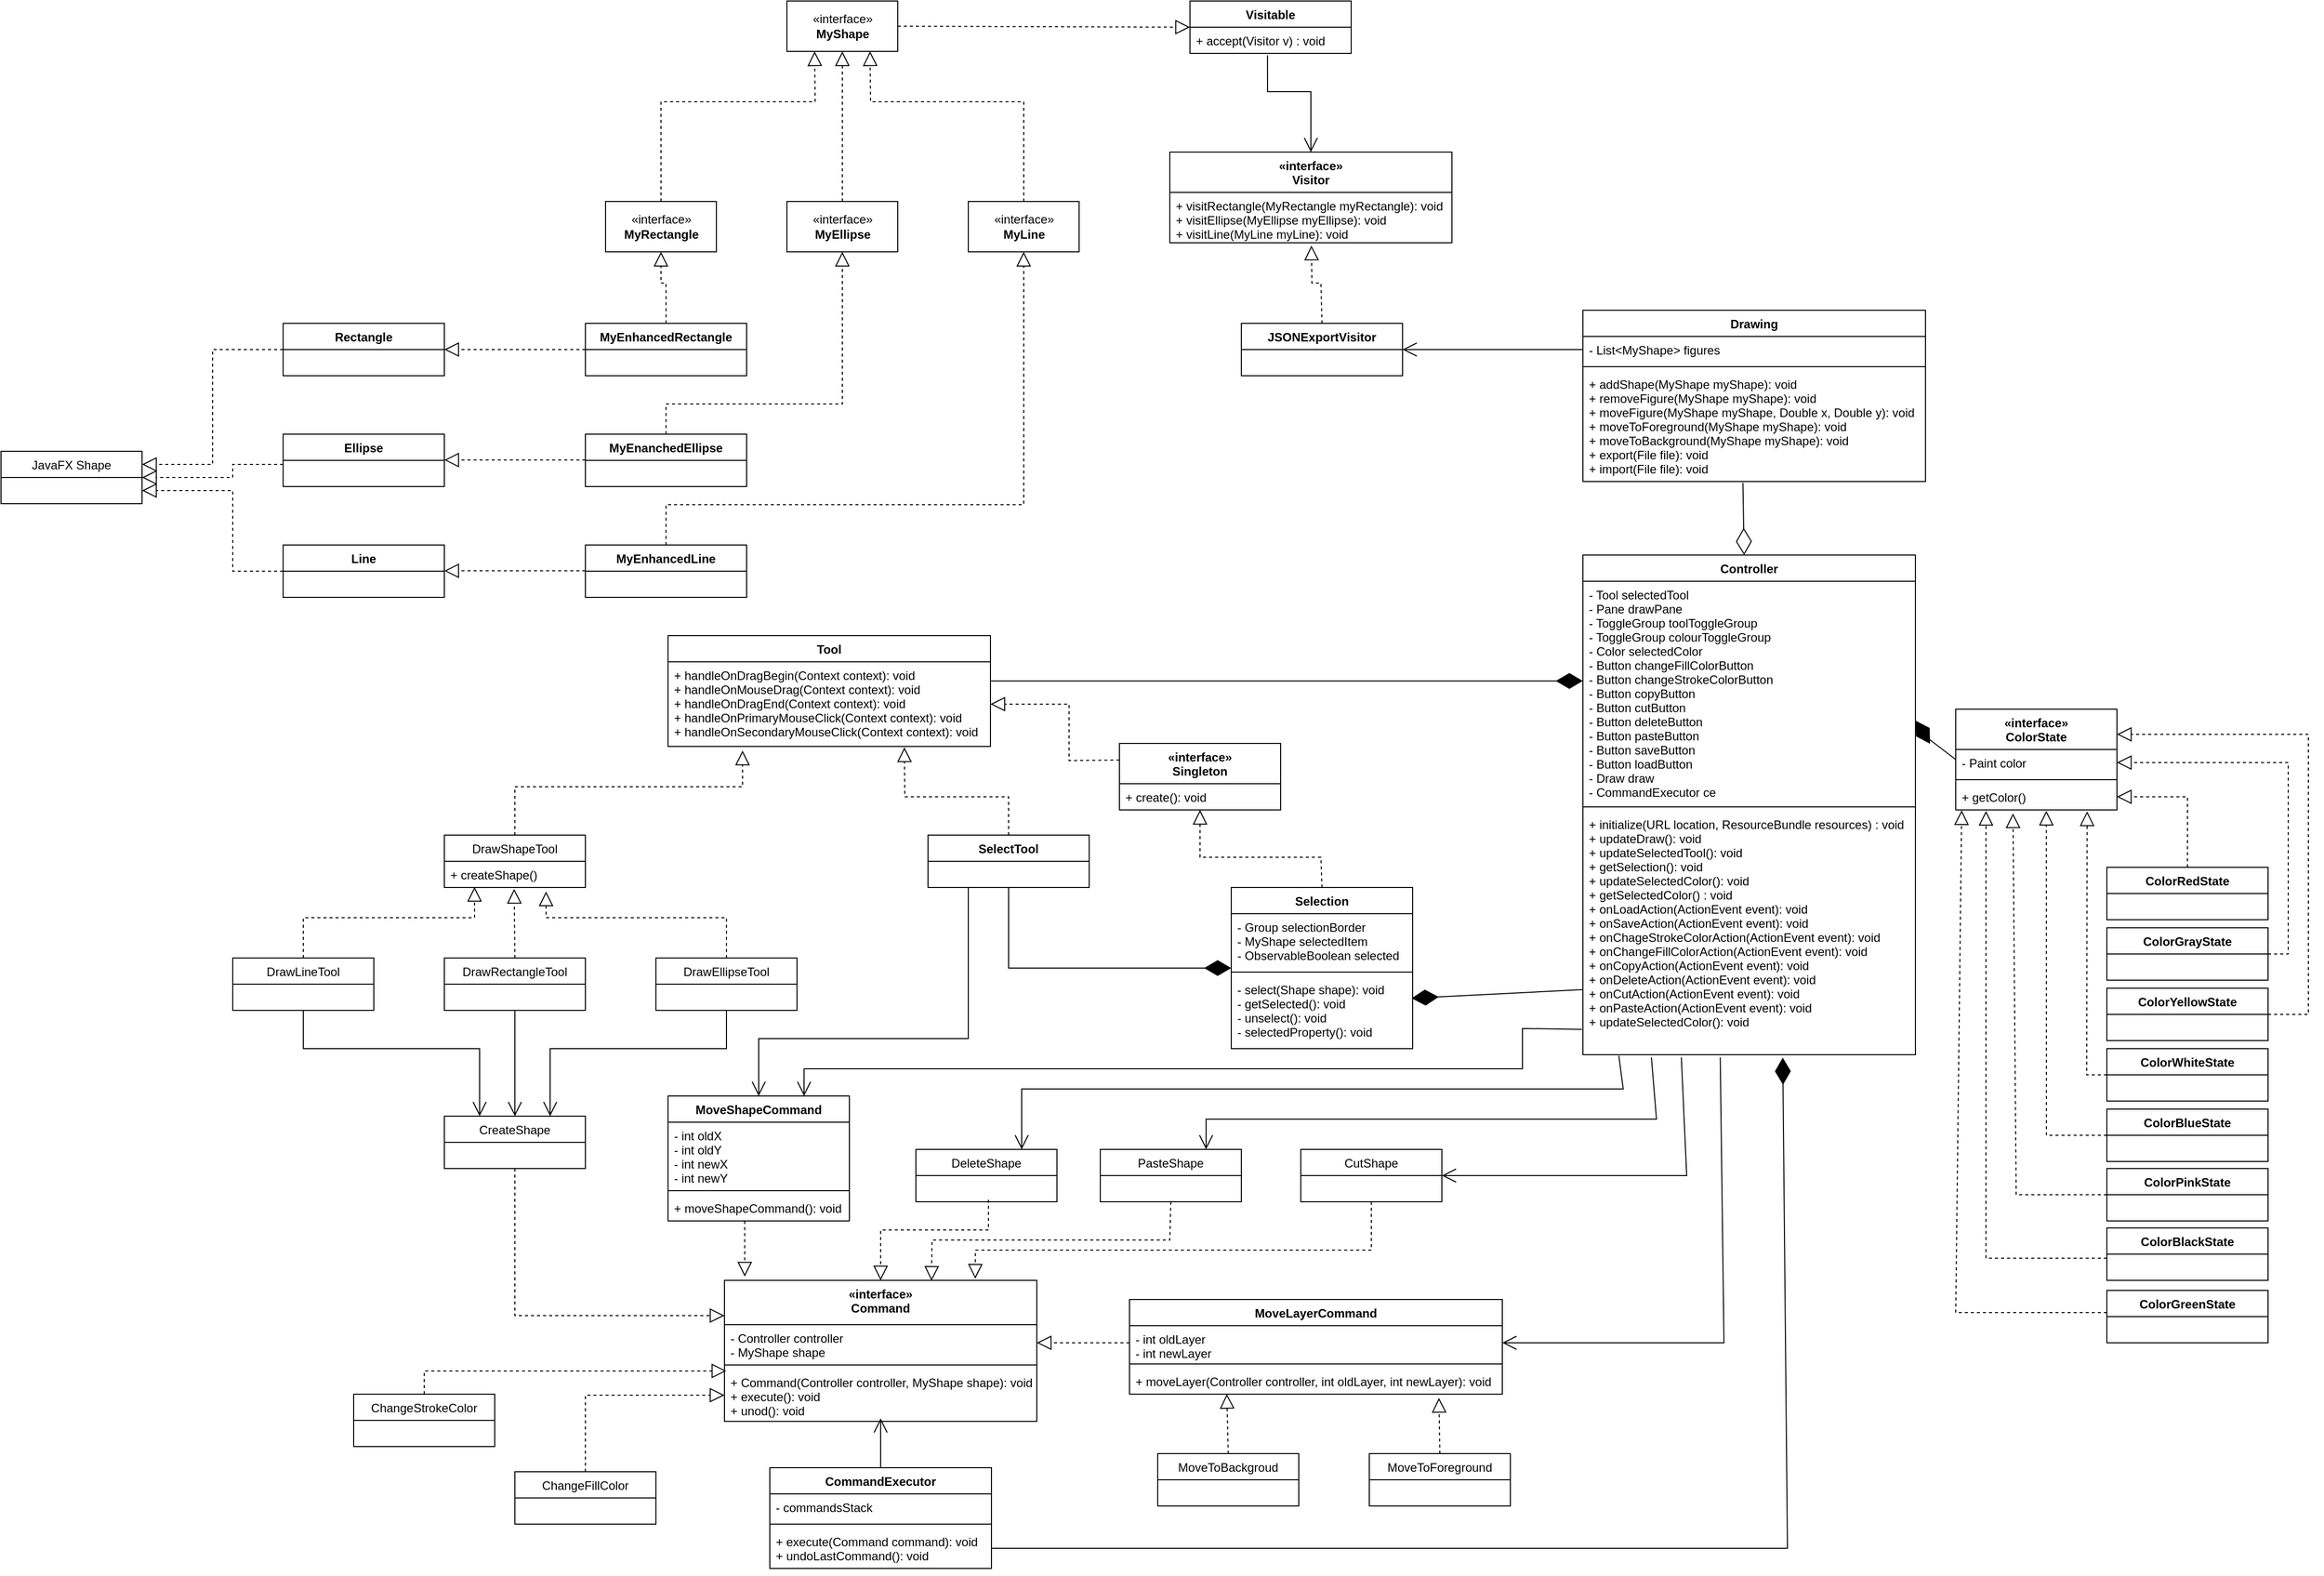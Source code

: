 <mxfile version="20.5.3" type="device"><diagram id="C5RBs43oDa-KdzZeNtuy" name="Page-1"><mxGraphModel dx="1662" dy="804" grid="1" gridSize="10" guides="1" tooltips="1" connect="1" arrows="1" fold="1" page="1" pageScale="1" pageWidth="2336" pageHeight="1654" math="0" shadow="0"><root><mxCell id="WIyWlLk6GJQsqaUBKTNV-0"/><mxCell id="WIyWlLk6GJQsqaUBKTNV-1" parent="WIyWlLk6GJQsqaUBKTNV-0"/><mxCell id="ekL6WlNl2x00pzPM41VI-4" value="JavaFX Shape" style="swimlane;fontStyle=0;childLayout=stackLayout;horizontal=1;startSize=26;horizontalStack=0;resizeParent=1;resizeParentMax=0;resizeLast=0;collapsible=1;marginBottom=0;" parent="WIyWlLk6GJQsqaUBKTNV-1" vertex="1"><mxGeometry x="30" y="507" width="140" height="52" as="geometry"/></mxCell><mxCell id="ekL6WlNl2x00pzPM41VI-9" value="Ellipse" style="swimlane;fontStyle=1;align=center;verticalAlign=top;childLayout=stackLayout;horizontal=1;startSize=26;horizontalStack=0;resizeParent=1;resizeParentMax=0;resizeLast=0;collapsible=1;marginBottom=0;" parent="WIyWlLk6GJQsqaUBKTNV-1" vertex="1"><mxGeometry x="310" y="490" width="160" height="52" as="geometry"/></mxCell><mxCell id="ekL6WlNl2x00pzPM41VI-13" value="Line" style="swimlane;fontStyle=1;align=center;verticalAlign=top;childLayout=stackLayout;horizontal=1;startSize=26;horizontalStack=0;resizeParent=1;resizeParentMax=0;resizeLast=0;collapsible=1;marginBottom=0;" parent="WIyWlLk6GJQsqaUBKTNV-1" vertex="1"><mxGeometry x="310" y="600" width="160" height="52" as="geometry"/></mxCell><mxCell id="ekL6WlNl2x00pzPM41VI-17" value="Rectangle" style="swimlane;fontStyle=1;align=center;verticalAlign=top;childLayout=stackLayout;horizontal=1;startSize=26;horizontalStack=0;resizeParent=1;resizeParentMax=0;resizeLast=0;collapsible=1;marginBottom=0;" parent="WIyWlLk6GJQsqaUBKTNV-1" vertex="1"><mxGeometry x="310" y="380" width="160" height="52" as="geometry"/></mxCell><mxCell id="ekL6WlNl2x00pzPM41VI-28" value="«interface»&lt;br&gt;&lt;b&gt;MyLine&lt;/b&gt;" style="html=1;" parent="WIyWlLk6GJQsqaUBKTNV-1" vertex="1"><mxGeometry x="990" y="259" width="110" height="50" as="geometry"/></mxCell><mxCell id="ekL6WlNl2x00pzPM41VI-29" value="«interface»&lt;br&gt;&lt;b&gt;MyEllipse&lt;/b&gt;" style="html=1;" parent="WIyWlLk6GJQsqaUBKTNV-1" vertex="1"><mxGeometry x="810" y="259" width="110" height="50" as="geometry"/></mxCell><mxCell id="ekL6WlNl2x00pzPM41VI-30" value="«interface»&lt;br&gt;&lt;b&gt;MyRectangle&lt;/b&gt;" style="html=1;" parent="WIyWlLk6GJQsqaUBKTNV-1" vertex="1"><mxGeometry x="630" y="259" width="110" height="50" as="geometry"/></mxCell><mxCell id="ekL6WlNl2x00pzPM41VI-31" value="MyEnanchedEllipse" style="swimlane;fontStyle=1;align=center;verticalAlign=top;childLayout=stackLayout;horizontal=1;startSize=26;horizontalStack=0;resizeParent=1;resizeParentMax=0;resizeLast=0;collapsible=1;marginBottom=0;" parent="WIyWlLk6GJQsqaUBKTNV-1" vertex="1"><mxGeometry x="610" y="490" width="160" height="52" as="geometry"/></mxCell><mxCell id="ekL6WlNl2x00pzPM41VI-35" value="MyEnhancedLine" style="swimlane;fontStyle=1;align=center;verticalAlign=top;childLayout=stackLayout;horizontal=1;startSize=26;horizontalStack=0;resizeParent=1;resizeParentMax=0;resizeLast=0;collapsible=1;marginBottom=0;" parent="WIyWlLk6GJQsqaUBKTNV-1" vertex="1"><mxGeometry x="610" y="600" width="160" height="52" as="geometry"/></mxCell><mxCell id="ekL6WlNl2x00pzPM41VI-39" value="MyEnhancedRectangle" style="swimlane;fontStyle=1;align=center;verticalAlign=top;childLayout=stackLayout;horizontal=1;startSize=26;horizontalStack=0;resizeParent=1;resizeParentMax=0;resizeLast=0;collapsible=1;marginBottom=0;" parent="WIyWlLk6GJQsqaUBKTNV-1" vertex="1"><mxGeometry x="610" y="380" width="160" height="52" as="geometry"/></mxCell><mxCell id="ekL6WlNl2x00pzPM41VI-54" value="«interface»&lt;br&gt;&lt;b&gt;MyShape&lt;/b&gt;" style="html=1;" parent="WIyWlLk6GJQsqaUBKTNV-1" vertex="1"><mxGeometry x="810" y="60" width="110" height="50" as="geometry"/></mxCell><mxCell id="ekL6WlNl2x00pzPM41VI-58" value="Visitable" style="swimlane;fontStyle=1;align=center;verticalAlign=top;childLayout=stackLayout;horizontal=1;startSize=26;horizontalStack=0;resizeParent=1;resizeParentMax=0;resizeLast=0;collapsible=1;marginBottom=0;" parent="WIyWlLk6GJQsqaUBKTNV-1" vertex="1"><mxGeometry x="1210" y="60" width="160" height="52" as="geometry"/></mxCell><mxCell id="ekL6WlNl2x00pzPM41VI-59" value="+ accept(Visitor v) : void" style="text;strokeColor=none;fillColor=none;align=left;verticalAlign=top;spacingLeft=4;spacingRight=4;overflow=hidden;rotatable=0;points=[[0,0.5],[1,0.5]];portConstraint=eastwest;" parent="ekL6WlNl2x00pzPM41VI-58" vertex="1"><mxGeometry y="26" width="160" height="26" as="geometry"/></mxCell><mxCell id="ekL6WlNl2x00pzPM41VI-65" value="«interface»&#10;Visitor" style="swimlane;fontStyle=1;align=center;verticalAlign=top;childLayout=stackLayout;horizontal=1;startSize=40;horizontalStack=0;resizeParent=1;resizeParentMax=0;resizeLast=0;collapsible=1;marginBottom=0;" parent="WIyWlLk6GJQsqaUBKTNV-1" vertex="1"><mxGeometry x="1190" y="210" width="280" height="90" as="geometry"/></mxCell><mxCell id="ekL6WlNl2x00pzPM41VI-66" value="+ visitRectangle(MyRectangle myRectangle): void&#10;+ visitEllipse(MyEllipse myEllipse): void&#10;+ visitLine(MyLine myLine): void" style="text;strokeColor=none;fillColor=none;align=left;verticalAlign=top;spacingLeft=4;spacingRight=4;overflow=hidden;rotatable=0;points=[[0,0.5],[1,0.5]];portConstraint=eastwest;" parent="ekL6WlNl2x00pzPM41VI-65" vertex="1"><mxGeometry y="40" width="280" height="50" as="geometry"/></mxCell><mxCell id="ekL6WlNl2x00pzPM41VI-70" value="JSONExportVisitor" style="swimlane;fontStyle=1;align=center;verticalAlign=top;childLayout=stackLayout;horizontal=1;startSize=26;horizontalStack=0;resizeParent=1;resizeParentMax=0;resizeLast=0;collapsible=1;marginBottom=0;" parent="WIyWlLk6GJQsqaUBKTNV-1" vertex="1"><mxGeometry x="1261" y="380" width="160" height="52" as="geometry"/></mxCell><mxCell id="ekL6WlNl2x00pzPM41VI-76" value="" style="endArrow=block;dashed=1;endFill=0;endSize=12;html=1;rounded=0;exitX=0;exitY=0.5;exitDx=0;exitDy=0;entryX=1;entryY=0.25;entryDx=0;entryDy=0;" parent="WIyWlLk6GJQsqaUBKTNV-1" source="ekL6WlNl2x00pzPM41VI-17" target="ekL6WlNl2x00pzPM41VI-4" edge="1"><mxGeometry width="160" relative="1" as="geometry"><mxPoint x="240" y="480" as="sourcePoint"/><mxPoint x="400" y="480" as="targetPoint"/><Array as="points"><mxPoint x="240" y="406"/><mxPoint x="240" y="520"/><mxPoint x="190" y="520"/></Array></mxGeometry></mxCell><mxCell id="ekL6WlNl2x00pzPM41VI-77" value="" style="endArrow=block;dashed=1;endFill=0;endSize=12;html=1;rounded=0;exitX=0;exitY=0.5;exitDx=0;exitDy=0;entryX=1;entryY=0.5;entryDx=0;entryDy=0;" parent="WIyWlLk6GJQsqaUBKTNV-1" target="ekL6WlNl2x00pzPM41VI-4" edge="1"><mxGeometry width="160" relative="1" as="geometry"><mxPoint x="310" y="520.0" as="sourcePoint"/><mxPoint x="170" y="634" as="targetPoint"/><Array as="points"><mxPoint x="260" y="520"/><mxPoint x="260" y="533"/><mxPoint x="220" y="533"/></Array></mxGeometry></mxCell><mxCell id="ekL6WlNl2x00pzPM41VI-79" value="" style="endArrow=block;dashed=1;endFill=0;endSize=12;html=1;rounded=0;entryX=1;entryY=0.75;entryDx=0;entryDy=0;exitX=0;exitY=0.5;exitDx=0;exitDy=0;" parent="WIyWlLk6GJQsqaUBKTNV-1" source="ekL6WlNl2x00pzPM41VI-13" target="ekL6WlNl2x00pzPM41VI-4" edge="1"><mxGeometry width="160" relative="1" as="geometry"><mxPoint x="240" y="550" as="sourcePoint"/><mxPoint x="400" y="550" as="targetPoint"/><Array as="points"><mxPoint x="260" y="626"/><mxPoint x="260" y="546"/></Array></mxGeometry></mxCell><mxCell id="ekL6WlNl2x00pzPM41VI-80" value="" style="endArrow=block;dashed=1;endFill=0;endSize=12;html=1;rounded=0;entryX=1;entryY=0.5;entryDx=0;entryDy=0;exitX=0;exitY=0.5;exitDx=0;exitDy=0;" parent="WIyWlLk6GJQsqaUBKTNV-1" source="ekL6WlNl2x00pzPM41VI-39" target="ekL6WlNl2x00pzPM41VI-17" edge="1"><mxGeometry width="160" relative="1" as="geometry"><mxPoint x="440" y="550" as="sourcePoint"/><mxPoint x="600" y="550" as="targetPoint"/></mxGeometry></mxCell><mxCell id="ekL6WlNl2x00pzPM41VI-81" value="" style="endArrow=block;dashed=1;endFill=0;endSize=12;html=1;rounded=0;entryX=1;entryY=0.5;entryDx=0;entryDy=0;exitX=0;exitY=0.5;exitDx=0;exitDy=0;" parent="WIyWlLk6GJQsqaUBKTNV-1" edge="1"><mxGeometry width="160" relative="1" as="geometry"><mxPoint x="610" y="625.66" as="sourcePoint"/><mxPoint x="470" y="625.66" as="targetPoint"/></mxGeometry></mxCell><mxCell id="ekL6WlNl2x00pzPM41VI-82" value="" style="endArrow=block;dashed=1;endFill=0;endSize=12;html=1;rounded=0;entryX=1;entryY=0.5;entryDx=0;entryDy=0;exitX=0;exitY=0.5;exitDx=0;exitDy=0;" parent="WIyWlLk6GJQsqaUBKTNV-1" edge="1"><mxGeometry width="160" relative="1" as="geometry"><mxPoint x="610" y="515.66" as="sourcePoint"/><mxPoint x="470" y="515.66" as="targetPoint"/></mxGeometry></mxCell><mxCell id="ekL6WlNl2x00pzPM41VI-83" value="" style="endArrow=block;dashed=1;endFill=0;endSize=12;html=1;rounded=0;entryX=0.5;entryY=1;entryDx=0;entryDy=0;exitX=0.5;exitY=0;exitDx=0;exitDy=0;" parent="WIyWlLk6GJQsqaUBKTNV-1" source="ekL6WlNl2x00pzPM41VI-39" target="ekL6WlNl2x00pzPM41VI-30" edge="1"><mxGeometry width="160" relative="1" as="geometry"><mxPoint x="720" y="440" as="sourcePoint"/><mxPoint x="880" y="440" as="targetPoint"/><Array as="points"><mxPoint x="690" y="340"/><mxPoint x="685" y="340"/></Array></mxGeometry></mxCell><mxCell id="ekL6WlNl2x00pzPM41VI-84" value="" style="endArrow=block;dashed=1;endFill=0;endSize=12;html=1;rounded=0;exitX=0.5;exitY=0;exitDx=0;exitDy=0;entryX=0.5;entryY=1;entryDx=0;entryDy=0;" parent="WIyWlLk6GJQsqaUBKTNV-1" source="ekL6WlNl2x00pzPM41VI-31" target="ekL6WlNl2x00pzPM41VI-29" edge="1"><mxGeometry width="160" relative="1" as="geometry"><mxPoint x="680" y="450" as="sourcePoint"/><mxPoint x="840" y="450" as="targetPoint"/><Array as="points"><mxPoint x="690" y="460"/><mxPoint x="865" y="460"/><mxPoint x="865" y="410"/></Array></mxGeometry></mxCell><mxCell id="ekL6WlNl2x00pzPM41VI-85" value="" style="endArrow=block;dashed=1;endFill=0;endSize=12;html=1;rounded=0;exitX=0.5;exitY=0;exitDx=0;exitDy=0;entryX=0.5;entryY=1;entryDx=0;entryDy=0;" parent="WIyWlLk6GJQsqaUBKTNV-1" source="ekL6WlNl2x00pzPM41VI-35" target="ekL6WlNl2x00pzPM41VI-28" edge="1"><mxGeometry width="160" relative="1" as="geometry"><mxPoint x="680" y="450" as="sourcePoint"/><mxPoint x="840" y="450" as="targetPoint"/><Array as="points"><mxPoint x="690" y="560"/><mxPoint x="1045" y="560"/><mxPoint x="1045" y="500"/></Array></mxGeometry></mxCell><mxCell id="ekL6WlNl2x00pzPM41VI-86" value="" style="endArrow=block;dashed=1;endFill=0;endSize=12;html=1;rounded=0;exitX=0.5;exitY=0;exitDx=0;exitDy=0;entryX=0.25;entryY=1;entryDx=0;entryDy=0;" parent="WIyWlLk6GJQsqaUBKTNV-1" source="ekL6WlNl2x00pzPM41VI-30" target="ekL6WlNl2x00pzPM41VI-54" edge="1"><mxGeometry width="160" relative="1" as="geometry"><mxPoint x="780" y="200" as="sourcePoint"/><mxPoint x="940" y="200" as="targetPoint"/><Array as="points"><mxPoint x="685" y="160"/><mxPoint x="838" y="160"/></Array></mxGeometry></mxCell><mxCell id="ekL6WlNl2x00pzPM41VI-87" value="" style="endArrow=block;dashed=1;endFill=0;endSize=12;html=1;rounded=0;exitX=0.5;exitY=0;exitDx=0;exitDy=0;entryX=0.5;entryY=1;entryDx=0;entryDy=0;" parent="WIyWlLk6GJQsqaUBKTNV-1" source="ekL6WlNl2x00pzPM41VI-29" target="ekL6WlNl2x00pzPM41VI-54" edge="1"><mxGeometry width="160" relative="1" as="geometry"><mxPoint x="780" y="200" as="sourcePoint"/><mxPoint x="940" y="200" as="targetPoint"/></mxGeometry></mxCell><mxCell id="ekL6WlNl2x00pzPM41VI-88" value="" style="endArrow=block;dashed=1;endFill=0;endSize=12;html=1;rounded=0;entryX=0.75;entryY=1;entryDx=0;entryDy=0;exitX=0.5;exitY=0;exitDx=0;exitDy=0;" parent="WIyWlLk6GJQsqaUBKTNV-1" source="ekL6WlNl2x00pzPM41VI-28" target="ekL6WlNl2x00pzPM41VI-54" edge="1"><mxGeometry width="160" relative="1" as="geometry"><mxPoint x="780" y="200" as="sourcePoint"/><mxPoint x="940" y="200" as="targetPoint"/><Array as="points"><mxPoint x="1045" y="160"/><mxPoint x="893" y="160"/></Array></mxGeometry></mxCell><mxCell id="ekL6WlNl2x00pzPM41VI-89" value="" style="endArrow=block;dashed=1;endFill=0;endSize=12;html=1;rounded=0;exitX=1;exitY=0.5;exitDx=0;exitDy=0;entryX=0;entryY=0.5;entryDx=0;entryDy=0;" parent="WIyWlLk6GJQsqaUBKTNV-1" source="ekL6WlNl2x00pzPM41VI-54" target="ekL6WlNl2x00pzPM41VI-58" edge="1"><mxGeometry width="160" relative="1" as="geometry"><mxPoint x="940" y="200" as="sourcePoint"/><mxPoint x="1100" y="200" as="targetPoint"/></mxGeometry></mxCell><mxCell id="ekL6WlNl2x00pzPM41VI-90" value="" style="endArrow=open;endFill=1;endSize=12;html=1;rounded=0;exitX=0.481;exitY=1.07;exitDx=0;exitDy=0;exitPerimeter=0;entryX=0.5;entryY=0;entryDx=0;entryDy=0;" parent="WIyWlLk6GJQsqaUBKTNV-1" source="ekL6WlNl2x00pzPM41VI-59" target="ekL6WlNl2x00pzPM41VI-65" edge="1"><mxGeometry width="160" relative="1" as="geometry"><mxPoint x="1140" y="210" as="sourcePoint"/><mxPoint x="1300" y="210" as="targetPoint"/><Array as="points"><mxPoint x="1287" y="150"/><mxPoint x="1330" y="150"/></Array></mxGeometry></mxCell><mxCell id="ekL6WlNl2x00pzPM41VI-91" value="" style="endArrow=block;dashed=1;endFill=0;endSize=12;html=1;rounded=0;entryX=0.502;entryY=1.056;entryDx=0;entryDy=0;entryPerimeter=0;exitX=0.5;exitY=0;exitDx=0;exitDy=0;" parent="WIyWlLk6GJQsqaUBKTNV-1" source="ekL6WlNl2x00pzPM41VI-70" target="ekL6WlNl2x00pzPM41VI-66" edge="1"><mxGeometry width="160" relative="1" as="geometry"><mxPoint x="1140" y="350" as="sourcePoint"/><mxPoint x="1300" y="350" as="targetPoint"/><Array as="points"><mxPoint x="1340" y="340"/><mxPoint x="1331" y="340"/></Array></mxGeometry></mxCell><mxCell id="ekL6WlNl2x00pzPM41VI-92" value="Drawing" style="swimlane;fontStyle=1;align=center;verticalAlign=top;childLayout=stackLayout;horizontal=1;startSize=26;horizontalStack=0;resizeParent=1;resizeParentMax=0;resizeLast=0;collapsible=1;marginBottom=0;" parent="WIyWlLk6GJQsqaUBKTNV-1" vertex="1"><mxGeometry x="1600" y="367" width="340" height="170" as="geometry"/></mxCell><mxCell id="ekL6WlNl2x00pzPM41VI-93" value="- List&lt;MyShape&gt; figures" style="text;strokeColor=none;fillColor=none;align=left;verticalAlign=top;spacingLeft=4;spacingRight=4;overflow=hidden;rotatable=0;points=[[0,0.5],[1,0.5]];portConstraint=eastwest;" parent="ekL6WlNl2x00pzPM41VI-92" vertex="1"><mxGeometry y="26" width="340" height="26" as="geometry"/></mxCell><mxCell id="ekL6WlNl2x00pzPM41VI-94" value="" style="line;strokeWidth=1;fillColor=none;align=left;verticalAlign=middle;spacingTop=-1;spacingLeft=3;spacingRight=3;rotatable=0;labelPosition=right;points=[];portConstraint=eastwest;strokeColor=inherit;" parent="ekL6WlNl2x00pzPM41VI-92" vertex="1"><mxGeometry y="52" width="340" height="8" as="geometry"/></mxCell><mxCell id="ekL6WlNl2x00pzPM41VI-95" value="+ addShape(MyShape myShape): void&#10;+ removeFigure(MyShape myShape): void&#10;+ moveFigure(MyShape myShape, Double x, Double y): void&#10;+ moveToForeground(MyShape myShape): void&#10;+ moveToBackground(MyShape myShape): void&#10;+ export(File file): void&#10;+ import(File file): void" style="text;strokeColor=none;fillColor=none;align=left;verticalAlign=top;spacingLeft=4;spacingRight=4;overflow=hidden;rotatable=0;points=[[0,0.5],[1,0.5]];portConstraint=eastwest;" parent="ekL6WlNl2x00pzPM41VI-92" vertex="1"><mxGeometry y="60" width="340" height="110" as="geometry"/></mxCell><mxCell id="ekL6WlNl2x00pzPM41VI-96" value="" style="endArrow=open;endFill=1;endSize=12;html=1;rounded=0;entryX=1;entryY=0.5;entryDx=0;entryDy=0;exitX=0;exitY=0.5;exitDx=0;exitDy=0;" parent="WIyWlLk6GJQsqaUBKTNV-1" source="ekL6WlNl2x00pzPM41VI-93" target="ekL6WlNl2x00pzPM41VI-70" edge="1"><mxGeometry width="160" relative="1" as="geometry"><mxPoint x="1520" y="410" as="sourcePoint"/><mxPoint x="1660" y="370" as="targetPoint"/></mxGeometry></mxCell><mxCell id="ekL6WlNl2x00pzPM41VI-97" value="Controller" style="swimlane;fontStyle=1;align=center;verticalAlign=top;childLayout=stackLayout;horizontal=1;startSize=26;horizontalStack=0;resizeParent=1;resizeParentMax=0;resizeLast=0;collapsible=1;marginBottom=0;" parent="WIyWlLk6GJQsqaUBKTNV-1" vertex="1"><mxGeometry x="1600" y="610" width="330" height="496" as="geometry"><mxRectangle x="1835" y="670" width="100" height="30" as="alternateBounds"/></mxGeometry></mxCell><mxCell id="ekL6WlNl2x00pzPM41VI-98" value="- Tool selectedTool&#10;- Pane drawPane&#10;- ToggleGroup toolToggleGroup&#10;- ToggleGroup colourToggleGroup&#10;- Color selectedColor&#10;- Button changeFillColorButton&#10;- Button changeStrokeColorButton&#10;- Button copyButton&#10;- Button cutButton&#10;- Button deleteButton&#10;- Button pasteButton&#10;- Button saveButton&#10;- Button loadButton&#10;- Draw draw&#10;- CommandExecutor ce" style="text;strokeColor=none;fillColor=none;align=left;verticalAlign=top;spacingLeft=4;spacingRight=4;overflow=hidden;rotatable=0;points=[[0,0.5],[1,0.5]];portConstraint=eastwest;" parent="ekL6WlNl2x00pzPM41VI-97" vertex="1"><mxGeometry y="26" width="330" height="220" as="geometry"/></mxCell><mxCell id="ekL6WlNl2x00pzPM41VI-99" value="" style="line;strokeWidth=1;fillColor=none;align=left;verticalAlign=middle;spacingTop=-1;spacingLeft=3;spacingRight=3;rotatable=0;labelPosition=right;points=[];portConstraint=eastwest;strokeColor=inherit;" parent="ekL6WlNl2x00pzPM41VI-97" vertex="1"><mxGeometry y="246" width="330" height="8" as="geometry"/></mxCell><mxCell id="ekL6WlNl2x00pzPM41VI-100" value="+ initialize(URL location, ResourceBundle resources) : void&#10;+ updateDraw(): void&#10;+ updateSelectedTool(): void&#10;+ getSelection(): void&#10;+ updateSelectedColor(): void&#10;+ getSelectedColor() : void&#10;+ onLoadAction(ActionEvent event): void&#10;+ onSaveAction(ActionEvent event): void&#10;+ onChageStrokeColorAction(ActionEvent event): void&#10;+ onChangeFillColorAction(ActionEvent event): void&#10;+ onCopyAction(ActionEvent event): void&#10;+ onDeleteAction(ActionEvent event): void&#10;+ onCutAction(ActionEvent event): void&#10;+ onPasteAction(ActionEvent event): void&#10;+ updateSelectedColor(): void" style="text;strokeColor=none;fillColor=none;align=left;verticalAlign=top;spacingLeft=4;spacingRight=4;overflow=hidden;rotatable=0;points=[[0,0.5],[1,0.5]];portConstraint=eastwest;" parent="ekL6WlNl2x00pzPM41VI-97" vertex="1"><mxGeometry y="254" width="330" height="242" as="geometry"/></mxCell><mxCell id="ekL6WlNl2x00pzPM41VI-102" value="Selection" style="swimlane;fontStyle=1;align=center;verticalAlign=top;childLayout=stackLayout;horizontal=1;startSize=26;horizontalStack=0;resizeParent=1;resizeParentMax=0;resizeLast=0;collapsible=1;marginBottom=0;" parent="WIyWlLk6GJQsqaUBKTNV-1" vertex="1"><mxGeometry x="1251" y="940" width="180" height="160" as="geometry"/></mxCell><mxCell id="ekL6WlNl2x00pzPM41VI-103" value="- Group selectionBorder&#10;- MyShape selectedItem&#10;- ObservableBoolean selected" style="text;strokeColor=none;fillColor=none;align=left;verticalAlign=top;spacingLeft=4;spacingRight=4;overflow=hidden;rotatable=0;points=[[0,0.5],[1,0.5]];portConstraint=eastwest;" parent="ekL6WlNl2x00pzPM41VI-102" vertex="1"><mxGeometry y="26" width="180" height="54" as="geometry"/></mxCell><mxCell id="ekL6WlNl2x00pzPM41VI-104" value="" style="line;strokeWidth=1;fillColor=none;align=left;verticalAlign=middle;spacingTop=-1;spacingLeft=3;spacingRight=3;rotatable=0;labelPosition=right;points=[];portConstraint=eastwest;strokeColor=inherit;" parent="ekL6WlNl2x00pzPM41VI-102" vertex="1"><mxGeometry y="80" width="180" height="8" as="geometry"/></mxCell><mxCell id="ekL6WlNl2x00pzPM41VI-105" value="- select(Shape shape): void&#10;- getSelected(): void&#10;- unselect(): void&#10;- selectedProperty(): void" style="text;strokeColor=none;fillColor=none;align=left;verticalAlign=top;spacingLeft=4;spacingRight=4;overflow=hidden;rotatable=0;points=[[0,0.5],[1,0.5]];portConstraint=eastwest;" parent="ekL6WlNl2x00pzPM41VI-102" vertex="1"><mxGeometry y="88" width="180" height="72" as="geometry"/></mxCell><mxCell id="ekL6WlNl2x00pzPM41VI-107" value="Tool" style="swimlane;fontStyle=1;align=center;verticalAlign=top;childLayout=stackLayout;horizontal=1;startSize=26;horizontalStack=0;resizeParent=1;resizeParentMax=0;resizeLast=0;collapsible=1;marginBottom=0;" parent="WIyWlLk6GJQsqaUBKTNV-1" vertex="1"><mxGeometry x="692" y="690" width="320" height="110" as="geometry"/></mxCell><mxCell id="ekL6WlNl2x00pzPM41VI-108" value="+ handleOnDragBegin(Context context): void&#10;+ handleOnMouseDrag(Context context): void&#10;+ handleOnDragEnd(Context context): void&#10;+ handleOnPrimaryMouseClick(Context context): void&#10;+ handleOnSecondaryMouseClick(Context context): void" style="text;strokeColor=none;fillColor=none;align=left;verticalAlign=top;spacingLeft=4;spacingRight=4;overflow=hidden;rotatable=0;points=[[0,0.5],[1,0.5]];portConstraint=eastwest;" parent="ekL6WlNl2x00pzPM41VI-107" vertex="1"><mxGeometry y="26" width="320" height="84" as="geometry"/></mxCell><mxCell id="ekL6WlNl2x00pzPM41VI-112" value="«interface»&#10;Singleton" style="swimlane;fontStyle=1;align=center;verticalAlign=top;childLayout=stackLayout;horizontal=1;startSize=40;horizontalStack=0;resizeParent=1;resizeParentMax=0;resizeLast=0;collapsible=1;marginBottom=0;" parent="WIyWlLk6GJQsqaUBKTNV-1" vertex="1"><mxGeometry x="1140" y="797" width="160" height="66" as="geometry"/></mxCell><mxCell id="ekL6WlNl2x00pzPM41VI-113" value="+ create(): void" style="text;strokeColor=none;fillColor=none;align=left;verticalAlign=top;spacingLeft=4;spacingRight=4;overflow=hidden;rotatable=0;points=[[0,0.5],[1,0.5]];portConstraint=eastwest;" parent="ekL6WlNl2x00pzPM41VI-112" vertex="1"><mxGeometry y="40" width="160" height="26" as="geometry"/></mxCell><mxCell id="ekL6WlNl2x00pzPM41VI-117" value="" style="endArrow=block;dashed=1;endFill=0;endSize=12;html=1;rounded=0;entryX=1;entryY=0.5;entryDx=0;entryDy=0;exitX=0;exitY=0.25;exitDx=0;exitDy=0;" parent="WIyWlLk6GJQsqaUBKTNV-1" source="ekL6WlNl2x00pzPM41VI-112" target="ekL6WlNl2x00pzPM41VI-108" edge="1"><mxGeometry width="160" relative="1" as="geometry"><mxPoint x="1280" y="810" as="sourcePoint"/><mxPoint x="1440" y="810" as="targetPoint"/><Array as="points"><mxPoint x="1090" y="814"/><mxPoint x="1090" y="758"/></Array></mxGeometry></mxCell><mxCell id="ekL6WlNl2x00pzPM41VI-118" value="" style="endArrow=block;dashed=1;endFill=0;endSize=12;html=1;rounded=0;exitX=0.5;exitY=0;exitDx=0;exitDy=0;" parent="WIyWlLk6GJQsqaUBKTNV-1" source="ekL6WlNl2x00pzPM41VI-102" target="ekL6WlNl2x00pzPM41VI-113" edge="1"><mxGeometry width="160" relative="1" as="geometry"><mxPoint x="1280" y="1000" as="sourcePoint"/><mxPoint x="1440" y="1000" as="targetPoint"/><Array as="points"><mxPoint x="1340" y="910"/><mxPoint x="1220" y="910"/></Array></mxGeometry></mxCell><mxCell id="ekL6WlNl2x00pzPM41VI-119" value="SelectTool" style="swimlane;fontStyle=1;align=center;verticalAlign=top;childLayout=stackLayout;horizontal=1;startSize=26;horizontalStack=0;resizeParent=1;resizeParentMax=0;resizeLast=0;collapsible=1;marginBottom=0;" parent="WIyWlLk6GJQsqaUBKTNV-1" vertex="1"><mxGeometry x="950" y="888" width="160" height="52" as="geometry"/></mxCell><mxCell id="ekL6WlNl2x00pzPM41VI-125" value="DrawShapeTool" style="swimlane;fontStyle=0;childLayout=stackLayout;horizontal=1;startSize=26;horizontalStack=0;resizeParent=1;resizeParentMax=0;resizeLast=0;collapsible=1;marginBottom=0;" parent="WIyWlLk6GJQsqaUBKTNV-1" vertex="1"><mxGeometry x="470" y="888" width="140" height="52" as="geometry"/></mxCell><mxCell id="ekL6WlNl2x00pzPM41VI-126" value="+ createShape()" style="text;strokeColor=none;fillColor=none;align=left;verticalAlign=top;spacingLeft=4;spacingRight=4;overflow=hidden;rotatable=0;points=[[0,0.5],[1,0.5]];portConstraint=eastwest;" parent="ekL6WlNl2x00pzPM41VI-125" vertex="1"><mxGeometry y="26" width="140" height="26" as="geometry"/></mxCell><mxCell id="ekL6WlNl2x00pzPM41VI-129" value="DrawEllipseTool" style="swimlane;fontStyle=0;childLayout=stackLayout;horizontal=1;startSize=26;horizontalStack=0;resizeParent=1;resizeParentMax=0;resizeLast=0;collapsible=1;marginBottom=0;" parent="WIyWlLk6GJQsqaUBKTNV-1" vertex="1"><mxGeometry x="680" y="1010" width="140" height="52" as="geometry"/></mxCell><mxCell id="ekL6WlNl2x00pzPM41VI-133" value="DrawRectangleTool" style="swimlane;fontStyle=0;childLayout=stackLayout;horizontal=1;startSize=26;horizontalStack=0;resizeParent=1;resizeParentMax=0;resizeLast=0;collapsible=1;marginBottom=0;" parent="WIyWlLk6GJQsqaUBKTNV-1" vertex="1"><mxGeometry x="470" y="1010" width="140" height="52" as="geometry"/></mxCell><mxCell id="ekL6WlNl2x00pzPM41VI-137" value="DrawLineTool" style="swimlane;fontStyle=0;childLayout=stackLayout;horizontal=1;startSize=26;horizontalStack=0;resizeParent=1;resizeParentMax=0;resizeLast=0;collapsible=1;marginBottom=0;" parent="WIyWlLk6GJQsqaUBKTNV-1" vertex="1"><mxGeometry x="260" y="1010" width="140" height="52" as="geometry"/></mxCell><mxCell id="ekL6WlNl2x00pzPM41VI-141" value="" style="endArrow=block;dashed=1;endFill=0;endSize=12;html=1;rounded=0;entryX=0.214;entryY=0.981;entryDx=0;entryDy=0;entryPerimeter=0;exitX=0.5;exitY=0;exitDx=0;exitDy=0;" parent="WIyWlLk6GJQsqaUBKTNV-1" source="ekL6WlNl2x00pzPM41VI-137" target="ekL6WlNl2x00pzPM41VI-126" edge="1"><mxGeometry width="160" relative="1" as="geometry"><mxPoint x="500" y="980" as="sourcePoint"/><mxPoint x="660" y="980" as="targetPoint"/><Array as="points"><mxPoint x="330" y="970"/><mxPoint x="500" y="970"/></Array></mxGeometry></mxCell><mxCell id="ekL6WlNl2x00pzPM41VI-142" value="" style="endArrow=block;dashed=1;endFill=0;endSize=12;html=1;rounded=0;exitX=0.5;exitY=0;exitDx=0;exitDy=0;entryX=0.495;entryY=1.056;entryDx=0;entryDy=0;entryPerimeter=0;" parent="WIyWlLk6GJQsqaUBKTNV-1" source="ekL6WlNl2x00pzPM41VI-133" target="ekL6WlNl2x00pzPM41VI-126" edge="1"><mxGeometry width="160" relative="1" as="geometry"><mxPoint x="500" y="980" as="sourcePoint"/><mxPoint x="660" y="980" as="targetPoint"/></mxGeometry></mxCell><mxCell id="ekL6WlNl2x00pzPM41VI-143" value="" style="endArrow=block;dashed=1;endFill=0;endSize=12;html=1;rounded=0;exitX=0.5;exitY=0;exitDx=0;exitDy=0;entryX=0.721;entryY=1.155;entryDx=0;entryDy=0;entryPerimeter=0;" parent="WIyWlLk6GJQsqaUBKTNV-1" source="ekL6WlNl2x00pzPM41VI-129" target="ekL6WlNl2x00pzPM41VI-126" edge="1"><mxGeometry width="160" relative="1" as="geometry"><mxPoint x="500" y="980" as="sourcePoint"/><mxPoint x="660" y="980" as="targetPoint"/><Array as="points"><mxPoint x="750" y="970"/><mxPoint x="571" y="970"/></Array></mxGeometry></mxCell><mxCell id="ekL6WlNl2x00pzPM41VI-144" value="CreateShape" style="swimlane;fontStyle=0;childLayout=stackLayout;horizontal=1;startSize=26;horizontalStack=0;resizeParent=1;resizeParentMax=0;resizeLast=0;collapsible=1;marginBottom=0;" parent="WIyWlLk6GJQsqaUBKTNV-1" vertex="1"><mxGeometry x="470" y="1167" width="140" height="52" as="geometry"/></mxCell><mxCell id="ekL6WlNl2x00pzPM41VI-148" value="" style="endArrow=open;endFill=1;endSize=12;html=1;rounded=0;exitX=0.5;exitY=1;exitDx=0;exitDy=0;entryX=0.25;entryY=0;entryDx=0;entryDy=0;" parent="WIyWlLk6GJQsqaUBKTNV-1" source="ekL6WlNl2x00pzPM41VI-137" target="ekL6WlNl2x00pzPM41VI-144" edge="1"><mxGeometry width="160" relative="1" as="geometry"><mxPoint x="500" y="1170" as="sourcePoint"/><mxPoint x="660" y="1170" as="targetPoint"/><Array as="points"><mxPoint x="330" y="1100"/><mxPoint x="505" y="1100"/></Array></mxGeometry></mxCell><mxCell id="ekL6WlNl2x00pzPM41VI-149" value="" style="endArrow=open;endFill=1;endSize=12;html=1;rounded=0;exitX=0.5;exitY=1;exitDx=0;exitDy=0;" parent="WIyWlLk6GJQsqaUBKTNV-1" source="ekL6WlNl2x00pzPM41VI-133" target="ekL6WlNl2x00pzPM41VI-144" edge="1"><mxGeometry width="160" relative="1" as="geometry"><mxPoint x="500" y="1170" as="sourcePoint"/><mxPoint x="660" y="1170" as="targetPoint"/></mxGeometry></mxCell><mxCell id="ekL6WlNl2x00pzPM41VI-150" value="" style="endArrow=open;endFill=1;endSize=12;html=1;rounded=0;exitX=0.5;exitY=1;exitDx=0;exitDy=0;entryX=0.75;entryY=0;entryDx=0;entryDy=0;" parent="WIyWlLk6GJQsqaUBKTNV-1" source="ekL6WlNl2x00pzPM41VI-129" target="ekL6WlNl2x00pzPM41VI-144" edge="1"><mxGeometry width="160" relative="1" as="geometry"><mxPoint x="500" y="1170" as="sourcePoint"/><mxPoint x="660" y="1170" as="targetPoint"/><Array as="points"><mxPoint x="750" y="1100"/><mxPoint x="575" y="1100"/></Array></mxGeometry></mxCell><mxCell id="ekL6WlNl2x00pzPM41VI-151" value="" style="endArrow=block;dashed=1;endFill=0;endSize=12;html=1;rounded=0;entryX=0.231;entryY=1.049;entryDx=0;entryDy=0;entryPerimeter=0;exitX=0.5;exitY=0;exitDx=0;exitDy=0;" parent="WIyWlLk6GJQsqaUBKTNV-1" source="ekL6WlNl2x00pzPM41VI-125" target="ekL6WlNl2x00pzPM41VI-108" edge="1"><mxGeometry width="160" relative="1" as="geometry"><mxPoint x="490" y="890" as="sourcePoint"/><mxPoint x="650" y="890" as="targetPoint"/><Array as="points"><mxPoint x="540" y="840"/><mxPoint x="766" y="840"/></Array></mxGeometry></mxCell><mxCell id="ekL6WlNl2x00pzPM41VI-152" value="" style="endArrow=block;dashed=1;endFill=0;endSize=12;html=1;rounded=0;exitX=0.5;exitY=0;exitDx=0;exitDy=0;entryX=0.733;entryY=1.011;entryDx=0;entryDy=0;entryPerimeter=0;" parent="WIyWlLk6GJQsqaUBKTNV-1" source="ekL6WlNl2x00pzPM41VI-119" target="ekL6WlNl2x00pzPM41VI-108" edge="1"><mxGeometry width="160" relative="1" as="geometry"><mxPoint x="810" y="850" as="sourcePoint"/><mxPoint x="970" y="850" as="targetPoint"/><Array as="points"><mxPoint x="1030" y="850"/><mxPoint x="927" y="850"/></Array></mxGeometry></mxCell><mxCell id="ekL6WlNl2x00pzPM41VI-153" value="MoveToBackgroud" style="swimlane;fontStyle=0;childLayout=stackLayout;horizontal=1;startSize=26;horizontalStack=0;resizeParent=1;resizeParentMax=0;resizeLast=0;collapsible=1;marginBottom=0;" parent="WIyWlLk6GJQsqaUBKTNV-1" vertex="1"><mxGeometry x="1178" y="1502" width="140" height="52" as="geometry"/></mxCell><mxCell id="ekL6WlNl2x00pzPM41VI-161" value="MoveToForeground" style="swimlane;fontStyle=0;childLayout=stackLayout;horizontal=1;startSize=26;horizontalStack=0;resizeParent=1;resizeParentMax=0;resizeLast=0;collapsible=1;marginBottom=0;" parent="WIyWlLk6GJQsqaUBKTNV-1" vertex="1"><mxGeometry x="1388" y="1502" width="140" height="52" as="geometry"/></mxCell><mxCell id="ekL6WlNl2x00pzPM41VI-165" value="CutShape" style="swimlane;fontStyle=0;childLayout=stackLayout;horizontal=1;startSize=26;horizontalStack=0;resizeParent=1;resizeParentMax=0;resizeLast=0;collapsible=1;marginBottom=0;" parent="WIyWlLk6GJQsqaUBKTNV-1" vertex="1"><mxGeometry x="1320" y="1200" width="140" height="52" as="geometry"/></mxCell><mxCell id="ekL6WlNl2x00pzPM41VI-169" value="PasteShape" style="swimlane;fontStyle=0;childLayout=stackLayout;horizontal=1;startSize=26;horizontalStack=0;resizeParent=1;resizeParentMax=0;resizeLast=0;collapsible=1;marginBottom=0;" parent="WIyWlLk6GJQsqaUBKTNV-1" vertex="1"><mxGeometry x="1121" y="1200" width="140" height="52" as="geometry"/></mxCell><mxCell id="ekL6WlNl2x00pzPM41VI-173" value="DeleteShape" style="swimlane;fontStyle=0;childLayout=stackLayout;horizontal=1;startSize=26;horizontalStack=0;resizeParent=1;resizeParentMax=0;resizeLast=0;collapsible=1;marginBottom=0;" parent="WIyWlLk6GJQsqaUBKTNV-1" vertex="1"><mxGeometry x="938" y="1200" width="140" height="52" as="geometry"/></mxCell><mxCell id="ekL6WlNl2x00pzPM41VI-207" value="CommandExecutor" style="swimlane;fontStyle=1;align=center;verticalAlign=top;childLayout=stackLayout;horizontal=1;startSize=26;horizontalStack=0;resizeParent=1;resizeParentMax=0;resizeLast=0;collapsible=1;marginBottom=0;" parent="WIyWlLk6GJQsqaUBKTNV-1" vertex="1"><mxGeometry x="793" y="1516" width="220" height="100" as="geometry"/></mxCell><mxCell id="ekL6WlNl2x00pzPM41VI-208" value="- commandsStack" style="text;strokeColor=none;fillColor=none;align=left;verticalAlign=top;spacingLeft=4;spacingRight=4;overflow=hidden;rotatable=0;points=[[0,0.5],[1,0.5]];portConstraint=eastwest;" parent="ekL6WlNl2x00pzPM41VI-207" vertex="1"><mxGeometry y="26" width="220" height="26" as="geometry"/></mxCell><mxCell id="ekL6WlNl2x00pzPM41VI-209" value="" style="line;strokeWidth=1;fillColor=none;align=left;verticalAlign=middle;spacingTop=-1;spacingLeft=3;spacingRight=3;rotatable=0;labelPosition=right;points=[];portConstraint=eastwest;strokeColor=inherit;" parent="ekL6WlNl2x00pzPM41VI-207" vertex="1"><mxGeometry y="52" width="220" height="8" as="geometry"/></mxCell><mxCell id="ekL6WlNl2x00pzPM41VI-210" value="+ execute(Command command): void&#10;+ undoLastCommand(): void" style="text;strokeColor=none;fillColor=none;align=left;verticalAlign=top;spacingLeft=4;spacingRight=4;overflow=hidden;rotatable=0;points=[[0,0.5],[1,0.5]];portConstraint=eastwest;" parent="ekL6WlNl2x00pzPM41VI-207" vertex="1"><mxGeometry y="60" width="220" height="40" as="geometry"/></mxCell><mxCell id="ekL6WlNl2x00pzPM41VI-215" value="" style="endArrow=open;endFill=1;endSize=12;html=1;rounded=0;entryX=0.5;entryY=1;entryDx=0;entryDy=0;exitX=0.5;exitY=0;exitDx=0;exitDy=0;" parent="WIyWlLk6GJQsqaUBKTNV-1" source="ekL6WlNl2x00pzPM41VI-207" edge="1"><mxGeometry width="160" relative="1" as="geometry"><mxPoint x="930" y="1500" as="sourcePoint"/><mxPoint x="903" y="1467" as="targetPoint"/></mxGeometry></mxCell><mxCell id="ekL6WlNl2x00pzPM41VI-217" value="" style="endArrow=block;dashed=1;endFill=0;endSize=12;html=1;rounded=0;exitX=0.5;exitY=1;exitDx=0;exitDy=0;entryX=0;entryY=0.25;entryDx=0;entryDy=0;" parent="WIyWlLk6GJQsqaUBKTNV-1" source="ekL6WlNl2x00pzPM41VI-144" target="YIgLn9zlkVj7NBIzn068-22" edge="1"><mxGeometry width="160" relative="1" as="geometry"><mxPoint x="800" y="1400" as="sourcePoint"/><mxPoint x="753" y="1407" as="targetPoint"/><Array as="points"><mxPoint x="540" y="1365"/></Array></mxGeometry></mxCell><mxCell id="YIgLn9zlkVj7NBIzn068-0" value="MoveShapeCommand" style="swimlane;fontStyle=1;align=center;verticalAlign=top;childLayout=stackLayout;horizontal=1;startSize=26;horizontalStack=0;resizeParent=1;resizeParentMax=0;resizeLast=0;collapsible=1;marginBottom=0;" parent="WIyWlLk6GJQsqaUBKTNV-1" vertex="1"><mxGeometry x="692" y="1147" width="180" height="124" as="geometry"/></mxCell><mxCell id="YIgLn9zlkVj7NBIzn068-1" value="- int oldX&#10;- int oldY&#10;- int newX&#10;- int newY" style="text;strokeColor=none;fillColor=none;align=left;verticalAlign=top;spacingLeft=4;spacingRight=4;overflow=hidden;rotatable=0;points=[[0,0.5],[1,0.5]];portConstraint=eastwest;" parent="YIgLn9zlkVj7NBIzn068-0" vertex="1"><mxGeometry y="26" width="180" height="64" as="geometry"/></mxCell><mxCell id="YIgLn9zlkVj7NBIzn068-2" value="" style="line;strokeWidth=1;fillColor=none;align=left;verticalAlign=middle;spacingTop=-1;spacingLeft=3;spacingRight=3;rotatable=0;labelPosition=right;points=[];portConstraint=eastwest;strokeColor=inherit;" parent="YIgLn9zlkVj7NBIzn068-0" vertex="1"><mxGeometry y="90" width="180" height="8" as="geometry"/></mxCell><mxCell id="YIgLn9zlkVj7NBIzn068-3" value="+ moveShapeCommand(): void" style="text;strokeColor=none;fillColor=none;align=left;verticalAlign=top;spacingLeft=4;spacingRight=4;overflow=hidden;rotatable=0;points=[[0,0.5],[1,0.5]];portConstraint=eastwest;" parent="YIgLn9zlkVj7NBIzn068-0" vertex="1"><mxGeometry y="98" width="180" height="26" as="geometry"/></mxCell><mxCell id="YIgLn9zlkVj7NBIzn068-5" value="MoveLayerCommand" style="swimlane;fontStyle=1;align=center;verticalAlign=top;childLayout=stackLayout;horizontal=1;startSize=26;horizontalStack=0;resizeParent=1;resizeParentMax=0;resizeLast=0;collapsible=1;marginBottom=0;" parent="WIyWlLk6GJQsqaUBKTNV-1" vertex="1"><mxGeometry x="1150" y="1349" width="370" height="94" as="geometry"/></mxCell><mxCell id="YIgLn9zlkVj7NBIzn068-6" value="- int oldLayer&#10;- int newLayer" style="text;strokeColor=none;fillColor=none;align=left;verticalAlign=top;spacingLeft=4;spacingRight=4;overflow=hidden;rotatable=0;points=[[0,0.5],[1,0.5]];portConstraint=eastwest;" parent="YIgLn9zlkVj7NBIzn068-5" vertex="1"><mxGeometry y="26" width="370" height="34" as="geometry"/></mxCell><mxCell id="YIgLn9zlkVj7NBIzn068-7" value="" style="line;strokeWidth=1;fillColor=none;align=left;verticalAlign=middle;spacingTop=-1;spacingLeft=3;spacingRight=3;rotatable=0;labelPosition=right;points=[];portConstraint=eastwest;strokeColor=inherit;" parent="YIgLn9zlkVj7NBIzn068-5" vertex="1"><mxGeometry y="60" width="370" height="8" as="geometry"/></mxCell><mxCell id="YIgLn9zlkVj7NBIzn068-8" value="+ moveLayer(Controller controller, int oldLayer, int newLayer): void" style="text;strokeColor=none;fillColor=none;align=left;verticalAlign=top;spacingLeft=4;spacingRight=4;overflow=hidden;rotatable=0;points=[[0,0.5],[1,0.5]];portConstraint=eastwest;" parent="YIgLn9zlkVj7NBIzn068-5" vertex="1"><mxGeometry y="68" width="370" height="26" as="geometry"/></mxCell><mxCell id="YIgLn9zlkVj7NBIzn068-9" value="" style="endArrow=block;dashed=1;endFill=0;endSize=12;html=1;rounded=0;exitX=0;exitY=0.5;exitDx=0;exitDy=0;entryX=1;entryY=0.5;entryDx=0;entryDy=0;" parent="WIyWlLk6GJQsqaUBKTNV-1" source="YIgLn9zlkVj7NBIzn068-6" target="YIgLn9zlkVj7NBIzn068-23" edge="1"><mxGeometry width="160" relative="1" as="geometry"><mxPoint x="1260" y="1410" as="sourcePoint"/><mxPoint x="1053" y="1440" as="targetPoint"/></mxGeometry></mxCell><mxCell id="YIgLn9zlkVj7NBIzn068-11" value="" style="endArrow=block;dashed=1;endFill=0;endSize=12;html=1;rounded=0;exitX=0.5;exitY=0;exitDx=0;exitDy=0;entryX=0.261;entryY=0.993;entryDx=0;entryDy=0;entryPerimeter=0;" parent="WIyWlLk6GJQsqaUBKTNV-1" source="ekL6WlNl2x00pzPM41VI-153" target="YIgLn9zlkVj7NBIzn068-8" edge="1"><mxGeometry width="160" relative="1" as="geometry"><mxPoint x="1260" y="1410" as="sourcePoint"/><mxPoint x="1420" y="1410" as="targetPoint"/></mxGeometry></mxCell><mxCell id="YIgLn9zlkVj7NBIzn068-12" value="" style="endArrow=block;dashed=1;endFill=0;endSize=12;html=1;rounded=0;exitX=0.5;exitY=0;exitDx=0;exitDy=0;entryX=0.83;entryY=1.144;entryDx=0;entryDy=0;entryPerimeter=0;" parent="WIyWlLk6GJQsqaUBKTNV-1" source="ekL6WlNl2x00pzPM41VI-161" target="YIgLn9zlkVj7NBIzn068-8" edge="1"><mxGeometry width="160" relative="1" as="geometry"><mxPoint x="1497.66" y="1502" as="sourcePoint"/><mxPoint x="1497.99" y="1473.818" as="targetPoint"/></mxGeometry></mxCell><mxCell id="YIgLn9zlkVj7NBIzn068-13" value="ChangeFillColor" style="swimlane;fontStyle=0;childLayout=stackLayout;horizontal=1;startSize=26;horizontalStack=0;resizeParent=1;resizeParentMax=0;resizeLast=0;collapsible=1;marginBottom=0;" parent="WIyWlLk6GJQsqaUBKTNV-1" vertex="1"><mxGeometry x="540" y="1520" width="140" height="52" as="geometry"/></mxCell><mxCell id="YIgLn9zlkVj7NBIzn068-17" value="ChangeStrokeColor" style="swimlane;fontStyle=0;childLayout=stackLayout;horizontal=1;startSize=26;horizontalStack=0;resizeParent=1;resizeParentMax=0;resizeLast=0;collapsible=1;marginBottom=0;" parent="WIyWlLk6GJQsqaUBKTNV-1" vertex="1"><mxGeometry x="380" y="1443" width="140" height="52" as="geometry"/></mxCell><mxCell id="YIgLn9zlkVj7NBIzn068-22" value="«interface»&#10;Command" style="swimlane;fontStyle=1;align=center;verticalAlign=top;childLayout=stackLayout;horizontal=1;startSize=44;horizontalStack=0;resizeParent=1;resizeParentMax=0;resizeLast=0;collapsible=1;marginBottom=0;" parent="WIyWlLk6GJQsqaUBKTNV-1" vertex="1"><mxGeometry x="748" y="1330" width="310" height="140" as="geometry"/></mxCell><mxCell id="YIgLn9zlkVj7NBIzn068-23" value="- Controller controller&#10;- MyShape shape" style="text;strokeColor=none;fillColor=none;align=left;verticalAlign=top;spacingLeft=4;spacingRight=4;overflow=hidden;rotatable=0;points=[[0,0.5],[1,0.5]];portConstraint=eastwest;" parent="YIgLn9zlkVj7NBIzn068-22" vertex="1"><mxGeometry y="44" width="310" height="36" as="geometry"/></mxCell><mxCell id="YIgLn9zlkVj7NBIzn068-24" value="" style="line;strokeWidth=1;fillColor=none;align=left;verticalAlign=middle;spacingTop=-1;spacingLeft=3;spacingRight=3;rotatable=0;labelPosition=right;points=[];portConstraint=eastwest;strokeColor=inherit;" parent="YIgLn9zlkVj7NBIzn068-22" vertex="1"><mxGeometry y="80" width="310" height="8" as="geometry"/></mxCell><mxCell id="YIgLn9zlkVj7NBIzn068-25" value="+ Command(Controller controller, MyShape shape): void&#10;+ execute(): void&#10;+ unod(): void" style="text;strokeColor=none;fillColor=none;align=left;verticalAlign=top;spacingLeft=4;spacingRight=4;overflow=hidden;rotatable=0;points=[[0,0.5],[1,0.5]];portConstraint=eastwest;" parent="YIgLn9zlkVj7NBIzn068-22" vertex="1"><mxGeometry y="88" width="310" height="52" as="geometry"/></mxCell><mxCell id="YIgLn9zlkVj7NBIzn068-29" value="" style="endArrow=block;dashed=1;endFill=0;endSize=12;html=1;rounded=0;exitX=0.5;exitY=0;exitDx=0;exitDy=0;entryX=0.006;entryY=0.038;entryDx=0;entryDy=0;entryPerimeter=0;" parent="WIyWlLk6GJQsqaUBKTNV-1" source="YIgLn9zlkVj7NBIzn068-17" target="YIgLn9zlkVj7NBIzn068-25" edge="1"><mxGeometry width="160" relative="1" as="geometry"><mxPoint x="532" y="1420" as="sourcePoint"/><mxPoint x="692" y="1420" as="targetPoint"/><Array as="points"><mxPoint x="450" y="1420"/></Array></mxGeometry></mxCell><mxCell id="YIgLn9zlkVj7NBIzn068-30" value="" style="endArrow=block;dashed=1;endFill=0;endSize=12;html=1;rounded=0;exitX=0.5;exitY=0;exitDx=0;exitDy=0;entryX=0;entryY=0.5;entryDx=0;entryDy=0;" parent="WIyWlLk6GJQsqaUBKTNV-1" source="YIgLn9zlkVj7NBIzn068-13" target="YIgLn9zlkVj7NBIzn068-25" edge="1"><mxGeometry width="160" relative="1" as="geometry"><mxPoint x="580" y="1430" as="sourcePoint"/><mxPoint x="740" y="1430" as="targetPoint"/><Array as="points"><mxPoint x="610" y="1444"/></Array></mxGeometry></mxCell><mxCell id="YIgLn9zlkVj7NBIzn068-31" value="" style="endArrow=open;endFill=1;endSize=12;html=1;rounded=0;exitX=0.413;exitY=1.011;exitDx=0;exitDy=0;exitPerimeter=0;entryX=1;entryY=0.5;entryDx=0;entryDy=0;" parent="WIyWlLk6GJQsqaUBKTNV-1" source="ekL6WlNl2x00pzPM41VI-100" target="YIgLn9zlkVj7NBIzn068-6" edge="1"><mxGeometry width="160" relative="1" as="geometry"><mxPoint x="1530" y="1300" as="sourcePoint"/><mxPoint x="1690" y="1300" as="targetPoint"/><Array as="points"><mxPoint x="1740" y="1392"/></Array></mxGeometry></mxCell><mxCell id="YIgLn9zlkVj7NBIzn068-33" value="" style="endArrow=block;dashed=1;endFill=0;endSize=12;html=1;rounded=0;exitX=0.423;exitY=1.003;exitDx=0;exitDy=0;exitPerimeter=0;entryX=0.065;entryY=-0.027;entryDx=0;entryDy=0;entryPerimeter=0;" parent="WIyWlLk6GJQsqaUBKTNV-1" source="YIgLn9zlkVj7NBIzn068-3" target="YIgLn9zlkVj7NBIzn068-22" edge="1"><mxGeometry width="160" relative="1" as="geometry"><mxPoint x="790" y="1280" as="sourcePoint"/><mxPoint x="1013" y="1300" as="targetPoint"/></mxGeometry></mxCell><mxCell id="YIgLn9zlkVj7NBIzn068-34" value="" style="endArrow=block;dashed=1;endFill=0;endSize=12;html=1;rounded=0;entryX=0.5;entryY=0;entryDx=0;entryDy=0;" parent="WIyWlLk6GJQsqaUBKTNV-1" target="YIgLn9zlkVj7NBIzn068-22" edge="1"><mxGeometry width="160" relative="1" as="geometry"><mxPoint x="1010" y="1250" as="sourcePoint"/><mxPoint x="1140" y="1300" as="targetPoint"/><Array as="points"><mxPoint x="1010" y="1280"/><mxPoint x="903" y="1280"/></Array></mxGeometry></mxCell><mxCell id="YIgLn9zlkVj7NBIzn068-35" value="" style="endArrow=block;dashed=1;endFill=0;endSize=12;html=1;rounded=0;exitX=0.5;exitY=1;exitDx=0;exitDy=0;entryX=0.663;entryY=0.003;entryDx=0;entryDy=0;entryPerimeter=0;" parent="WIyWlLk6GJQsqaUBKTNV-1" source="ekL6WlNl2x00pzPM41VI-169" target="YIgLn9zlkVj7NBIzn068-22" edge="1"><mxGeometry width="160" relative="1" as="geometry"><mxPoint x="980" y="1300" as="sourcePoint"/><mxPoint x="1140" y="1300" as="targetPoint"/><Array as="points"><mxPoint x="1190" y="1290"/><mxPoint x="954" y="1290"/></Array></mxGeometry></mxCell><mxCell id="YIgLn9zlkVj7NBIzn068-36" value="" style="endArrow=block;dashed=1;endFill=0;endSize=12;html=1;rounded=0;exitX=0.5;exitY=1;exitDx=0;exitDy=0;entryX=0.803;entryY=-0.012;entryDx=0;entryDy=0;entryPerimeter=0;" parent="WIyWlLk6GJQsqaUBKTNV-1" source="ekL6WlNl2x00pzPM41VI-165" target="YIgLn9zlkVj7NBIzn068-22" edge="1"><mxGeometry width="160" relative="1" as="geometry"><mxPoint x="1140" y="1300" as="sourcePoint"/><mxPoint x="1300" y="1300" as="targetPoint"/><Array as="points"><mxPoint x="1390" y="1300"/><mxPoint x="997" y="1300"/></Array></mxGeometry></mxCell><mxCell id="YIgLn9zlkVj7NBIzn068-37" value="" style="endArrow=open;endFill=1;endSize=12;html=1;rounded=0;exitX=0.25;exitY=1;exitDx=0;exitDy=0;entryX=0.5;entryY=0;entryDx=0;entryDy=0;" parent="WIyWlLk6GJQsqaUBKTNV-1" source="ekL6WlNl2x00pzPM41VI-119" target="YIgLn9zlkVj7NBIzn068-0" edge="1"><mxGeometry width="160" relative="1" as="geometry"><mxPoint x="1010" y="1100" as="sourcePoint"/><mxPoint x="1170" y="1100" as="targetPoint"/><Array as="points"><mxPoint x="990" y="1090"/><mxPoint x="782" y="1090"/></Array></mxGeometry></mxCell><mxCell id="YIgLn9zlkVj7NBIzn068-38" value="" style="endArrow=open;endFill=1;endSize=12;html=1;rounded=0;entryX=1;entryY=0.5;entryDx=0;entryDy=0;exitX=0.296;exitY=1.011;exitDx=0;exitDy=0;exitPerimeter=0;" parent="WIyWlLk6GJQsqaUBKTNV-1" source="ekL6WlNl2x00pzPM41VI-100" target="ekL6WlNl2x00pzPM41VI-165" edge="1"><mxGeometry width="160" relative="1" as="geometry"><mxPoint x="1640" y="1140" as="sourcePoint"/><mxPoint x="1630" y="1199.31" as="targetPoint"/><Array as="points"><mxPoint x="1703" y="1226"/></Array></mxGeometry></mxCell><mxCell id="YIgLn9zlkVj7NBIzn068-39" value="" style="endArrow=open;endFill=1;endSize=12;html=1;rounded=0;exitX=0.206;exitY=1.011;exitDx=0;exitDy=0;exitPerimeter=0;entryX=0.75;entryY=0;entryDx=0;entryDy=0;" parent="WIyWlLk6GJQsqaUBKTNV-1" source="ekL6WlNl2x00pzPM41VI-100" target="ekL6WlNl2x00pzPM41VI-169" edge="1"><mxGeometry width="160" relative="1" as="geometry"><mxPoint x="1605" y="1121" as="sourcePoint"/><mxPoint x="1475" y="1161" as="targetPoint"/><Array as="points"><mxPoint x="1673" y="1170"/><mxPoint x="1226" y="1170"/></Array></mxGeometry></mxCell><mxCell id="YIgLn9zlkVj7NBIzn068-40" value="" style="endArrow=open;endFill=1;endSize=12;html=1;rounded=0;exitX=0.108;exitY=1.004;exitDx=0;exitDy=0;exitPerimeter=0;entryX=0.75;entryY=0;entryDx=0;entryDy=0;" parent="WIyWlLk6GJQsqaUBKTNV-1" source="ekL6WlNl2x00pzPM41VI-100" target="ekL6WlNl2x00pzPM41VI-173" edge="1"><mxGeometry width="160" relative="1" as="geometry"><mxPoint x="1290" y="1147" as="sourcePoint"/><mxPoint x="1450" y="1147" as="targetPoint"/><Array as="points"><mxPoint x="1640" y="1140"/><mxPoint x="1043" y="1140"/></Array></mxGeometry></mxCell><mxCell id="YIgLn9zlkVj7NBIzn068-41" value="" style="endArrow=open;endFill=1;endSize=12;html=1;rounded=0;exitX=-0.003;exitY=0.896;exitDx=0;exitDy=0;exitPerimeter=0;entryX=0.75;entryY=0;entryDx=0;entryDy=0;" parent="WIyWlLk6GJQsqaUBKTNV-1" source="ekL6WlNl2x00pzPM41VI-100" target="YIgLn9zlkVj7NBIzn068-0" edge="1"><mxGeometry width="160" relative="1" as="geometry"><mxPoint x="1140" y="1060" as="sourcePoint"/><mxPoint x="1300" y="1060" as="targetPoint"/><Array as="points"><mxPoint x="1540" y="1080"/><mxPoint x="1540" y="1120"/><mxPoint x="827" y="1120"/></Array></mxGeometry></mxCell><mxCell id="YIgLn9zlkVj7NBIzn068-42" value="«interface»&#10;ColorState" style="swimlane;fontStyle=1;align=center;verticalAlign=top;childLayout=stackLayout;horizontal=1;startSize=40;horizontalStack=0;resizeParent=1;resizeParentMax=0;resizeLast=0;collapsible=1;marginBottom=0;" parent="WIyWlLk6GJQsqaUBKTNV-1" vertex="1"><mxGeometry x="1970" y="763" width="160" height="100" as="geometry"/></mxCell><mxCell id="YIgLn9zlkVj7NBIzn068-43" value="- Paint color" style="text;strokeColor=none;fillColor=none;align=left;verticalAlign=top;spacingLeft=4;spacingRight=4;overflow=hidden;rotatable=0;points=[[0,0.5],[1,0.5]];portConstraint=eastwest;" parent="YIgLn9zlkVj7NBIzn068-42" vertex="1"><mxGeometry y="40" width="160" height="26" as="geometry"/></mxCell><mxCell id="YIgLn9zlkVj7NBIzn068-44" value="" style="line;strokeWidth=1;fillColor=none;align=left;verticalAlign=middle;spacingTop=-1;spacingLeft=3;spacingRight=3;rotatable=0;labelPosition=right;points=[];portConstraint=eastwest;strokeColor=inherit;" parent="YIgLn9zlkVj7NBIzn068-42" vertex="1"><mxGeometry y="66" width="160" height="8" as="geometry"/></mxCell><mxCell id="YIgLn9zlkVj7NBIzn068-45" value="+ getColor()" style="text;strokeColor=none;fillColor=none;align=left;verticalAlign=top;spacingLeft=4;spacingRight=4;overflow=hidden;rotatable=0;points=[[0,0.5],[1,0.5]];portConstraint=eastwest;" parent="YIgLn9zlkVj7NBIzn068-42" vertex="1"><mxGeometry y="74" width="160" height="26" as="geometry"/></mxCell><mxCell id="YIgLn9zlkVj7NBIzn068-50" value="ColorGreenState" style="swimlane;fontStyle=1;align=center;verticalAlign=top;childLayout=stackLayout;horizontal=1;startSize=26;horizontalStack=0;resizeParent=1;resizeParentMax=0;resizeLast=0;collapsible=1;marginBottom=0;" parent="WIyWlLk6GJQsqaUBKTNV-1" vertex="1"><mxGeometry x="2120" y="1340" width="160" height="52" as="geometry"/></mxCell><mxCell id="YIgLn9zlkVj7NBIzn068-54" value="ColorRedState" style="swimlane;fontStyle=1;align=center;verticalAlign=top;childLayout=stackLayout;horizontal=1;startSize=26;horizontalStack=0;resizeParent=1;resizeParentMax=0;resizeLast=0;collapsible=1;marginBottom=0;" parent="WIyWlLk6GJQsqaUBKTNV-1" vertex="1"><mxGeometry x="2120" y="920" width="160" height="52" as="geometry"/></mxCell><mxCell id="YIgLn9zlkVj7NBIzn068-55" value="ColorGrayState" style="swimlane;fontStyle=1;align=center;verticalAlign=top;childLayout=stackLayout;horizontal=1;startSize=26;horizontalStack=0;resizeParent=1;resizeParentMax=0;resizeLast=0;collapsible=1;marginBottom=0;" parent="WIyWlLk6GJQsqaUBKTNV-1" vertex="1"><mxGeometry x="2120" y="980" width="160" height="52" as="geometry"/></mxCell><mxCell id="YIgLn9zlkVj7NBIzn068-56" value="ColorYellowState" style="swimlane;fontStyle=1;align=center;verticalAlign=top;childLayout=stackLayout;horizontal=1;startSize=26;horizontalStack=0;resizeParent=1;resizeParentMax=0;resizeLast=0;collapsible=1;marginBottom=0;" parent="WIyWlLk6GJQsqaUBKTNV-1" vertex="1"><mxGeometry x="2120" y="1040" width="160" height="52" as="geometry"/></mxCell><mxCell id="YIgLn9zlkVj7NBIzn068-57" value="ColorWhiteState" style="swimlane;fontStyle=1;align=center;verticalAlign=top;childLayout=stackLayout;horizontal=1;startSize=26;horizontalStack=0;resizeParent=1;resizeParentMax=0;resizeLast=0;collapsible=1;marginBottom=0;" parent="WIyWlLk6GJQsqaUBKTNV-1" vertex="1"><mxGeometry x="2120" y="1100" width="160" height="52" as="geometry"/></mxCell><mxCell id="YIgLn9zlkVj7NBIzn068-58" value="ColorBlueState" style="swimlane;fontStyle=1;align=center;verticalAlign=top;childLayout=stackLayout;horizontal=1;startSize=26;horizontalStack=0;resizeParent=1;resizeParentMax=0;resizeLast=0;collapsible=1;marginBottom=0;" parent="WIyWlLk6GJQsqaUBKTNV-1" vertex="1"><mxGeometry x="2120" y="1160" width="160" height="52" as="geometry"/></mxCell><mxCell id="YIgLn9zlkVj7NBIzn068-59" value="ColorPinkState" style="swimlane;fontStyle=1;align=center;verticalAlign=top;childLayout=stackLayout;horizontal=1;startSize=26;horizontalStack=0;resizeParent=1;resizeParentMax=0;resizeLast=0;collapsible=1;marginBottom=0;" parent="WIyWlLk6GJQsqaUBKTNV-1" vertex="1"><mxGeometry x="2120" y="1219" width="160" height="52" as="geometry"/></mxCell><mxCell id="YIgLn9zlkVj7NBIzn068-60" value="ColorBlackState" style="swimlane;fontStyle=1;align=center;verticalAlign=top;childLayout=stackLayout;horizontal=1;startSize=26;horizontalStack=0;resizeParent=1;resizeParentMax=0;resizeLast=0;collapsible=1;marginBottom=0;" parent="WIyWlLk6GJQsqaUBKTNV-1" vertex="1"><mxGeometry x="2120" y="1278" width="160" height="52" as="geometry"/></mxCell><mxCell id="YIgLn9zlkVj7NBIzn068-62" value="" style="endArrow=block;dashed=1;endFill=0;endSize=12;html=1;rounded=0;exitX=0.5;exitY=0;exitDx=0;exitDy=0;entryX=1;entryY=0.5;entryDx=0;entryDy=0;" parent="WIyWlLk6GJQsqaUBKTNV-1" source="YIgLn9zlkVj7NBIzn068-54" target="YIgLn9zlkVj7NBIzn068-45" edge="1"><mxGeometry width="160" relative="1" as="geometry"><mxPoint x="2040" y="940" as="sourcePoint"/><mxPoint x="2200" y="940" as="targetPoint"/><Array as="points"><mxPoint x="2200" y="850"/></Array></mxGeometry></mxCell><mxCell id="YIgLn9zlkVj7NBIzn068-63" value="" style="endArrow=block;dashed=1;endFill=0;endSize=12;html=1;rounded=0;exitX=1;exitY=0.5;exitDx=0;exitDy=0;entryX=1;entryY=0.5;entryDx=0;entryDy=0;" parent="WIyWlLk6GJQsqaUBKTNV-1" source="YIgLn9zlkVj7NBIzn068-55" target="YIgLn9zlkVj7NBIzn068-43" edge="1"><mxGeometry width="160" relative="1" as="geometry"><mxPoint x="2040" y="940" as="sourcePoint"/><mxPoint x="2200" y="940" as="targetPoint"/><Array as="points"><mxPoint x="2300" y="1006"/><mxPoint x="2300" y="816"/></Array></mxGeometry></mxCell><mxCell id="YIgLn9zlkVj7NBIzn068-64" value="" style="endArrow=block;dashed=1;endFill=0;endSize=12;html=1;rounded=0;entryX=1;entryY=0.25;entryDx=0;entryDy=0;exitX=1;exitY=0.5;exitDx=0;exitDy=0;" parent="WIyWlLk6GJQsqaUBKTNV-1" source="YIgLn9zlkVj7NBIzn068-56" target="YIgLn9zlkVj7NBIzn068-42" edge="1"><mxGeometry width="160" relative="1" as="geometry"><mxPoint x="2040" y="940" as="sourcePoint"/><mxPoint x="2200" y="940" as="targetPoint"/><Array as="points"><mxPoint x="2320" y="1066"/><mxPoint x="2320" y="788"/></Array></mxGeometry></mxCell><mxCell id="YIgLn9zlkVj7NBIzn068-65" value="" style="endArrow=block;dashed=1;endFill=0;endSize=12;html=1;rounded=0;entryX=0.815;entryY=1.056;entryDx=0;entryDy=0;entryPerimeter=0;exitX=0;exitY=0.5;exitDx=0;exitDy=0;" parent="WIyWlLk6GJQsqaUBKTNV-1" source="YIgLn9zlkVj7NBIzn068-57" target="YIgLn9zlkVj7NBIzn068-45" edge="1"><mxGeometry width="160" relative="1" as="geometry"><mxPoint x="2040" y="1050" as="sourcePoint"/><mxPoint x="2200" y="1050" as="targetPoint"/><Array as="points"><mxPoint x="2100" y="1126"/></Array></mxGeometry></mxCell><mxCell id="YIgLn9zlkVj7NBIzn068-66" value="" style="endArrow=block;dashed=1;endFill=0;endSize=12;html=1;rounded=0;exitX=0;exitY=0.5;exitDx=0;exitDy=0;entryX=0.562;entryY=1.035;entryDx=0;entryDy=0;entryPerimeter=0;" parent="WIyWlLk6GJQsqaUBKTNV-1" source="YIgLn9zlkVj7NBIzn068-58" target="YIgLn9zlkVj7NBIzn068-45" edge="1"><mxGeometry width="160" relative="1" as="geometry"><mxPoint x="2040" y="1210" as="sourcePoint"/><mxPoint x="2030" y="1090" as="targetPoint"/><Array as="points"><mxPoint x="2060" y="1186"/></Array></mxGeometry></mxCell><mxCell id="YIgLn9zlkVj7NBIzn068-67" value="" style="endArrow=block;dashed=1;endFill=0;endSize=12;html=1;rounded=0;exitX=0;exitY=0.5;exitDx=0;exitDy=0;entryX=0.355;entryY=1.133;entryDx=0;entryDy=0;entryPerimeter=0;" parent="WIyWlLk6GJQsqaUBKTNV-1" source="YIgLn9zlkVj7NBIzn068-59" target="YIgLn9zlkVj7NBIzn068-45" edge="1"><mxGeometry width="160" relative="1" as="geometry"><mxPoint x="2040" y="1260" as="sourcePoint"/><mxPoint x="2030" y="950" as="targetPoint"/><Array as="points"><mxPoint x="2030" y="1245"/></Array></mxGeometry></mxCell><mxCell id="YIgLn9zlkVj7NBIzn068-68" value="" style="endArrow=block;dashed=1;endFill=0;endSize=12;html=1;rounded=0;exitX=0;exitY=0.5;exitDx=0;exitDy=0;entryX=0.188;entryY=0.885;entryDx=0;entryDy=0;entryPerimeter=0;" parent="WIyWlLk6GJQsqaUBKTNV-1" edge="1"><mxGeometry width="160" relative="1" as="geometry"><mxPoint x="2120" y="1308" as="sourcePoint"/><mxPoint x="2000.08" y="864.01" as="targetPoint"/><Array as="points"><mxPoint x="2000" y="1308"/><mxPoint x="2000" y="884"/></Array></mxGeometry></mxCell><mxCell id="YIgLn9zlkVj7NBIzn068-69" value="" style="endArrow=block;dashed=1;endFill=0;endSize=12;html=1;rounded=0;exitX=0;exitY=0.5;exitDx=0;exitDy=0;entryX=0.037;entryY=1.168;entryDx=0;entryDy=0;entryPerimeter=0;" parent="WIyWlLk6GJQsqaUBKTNV-1" edge="1"><mxGeometry width="160" relative="1" as="geometry"><mxPoint x="2120" y="1362" as="sourcePoint"/><mxPoint x="1975.92" y="863.368" as="targetPoint"/><Array as="points"><mxPoint x="1970" y="1362"/></Array></mxGeometry></mxCell><mxCell id="s5f9dmxwnMrG85UML28b-0" value="" style="endArrow=diamondThin;endFill=0;endSize=24;html=1;rounded=0;exitX=0.467;exitY=1.011;exitDx=0;exitDy=0;exitPerimeter=0;" parent="WIyWlLk6GJQsqaUBKTNV-1" source="ekL6WlNl2x00pzPM41VI-95" edge="1"><mxGeometry width="160" relative="1" as="geometry"><mxPoint x="1680" y="502.8" as="sourcePoint"/><mxPoint x="1760" y="610" as="targetPoint"/><Array as="points"><mxPoint x="1760" y="610"/></Array></mxGeometry></mxCell><mxCell id="s5f9dmxwnMrG85UML28b-1" value="" style="endArrow=diamondThin;endFill=1;endSize=24;html=1;rounded=0;exitX=0;exitY=0.5;exitDx=0;exitDy=0;entryX=1.001;entryY=0.629;entryDx=0;entryDy=0;entryPerimeter=0;" parent="WIyWlLk6GJQsqaUBKTNV-1" source="YIgLn9zlkVj7NBIzn068-42" target="ekL6WlNl2x00pzPM41VI-98" edge="1"><mxGeometry width="160" relative="1" as="geometry"><mxPoint x="1610" y="900" as="sourcePoint"/><mxPoint x="1940" y="813" as="targetPoint"/><Array as="points"><mxPoint x="1940" y="790"/></Array></mxGeometry></mxCell><mxCell id="s5f9dmxwnMrG85UML28b-2" value="" style="endArrow=diamondThin;endFill=1;endSize=24;html=1;rounded=0;exitX=1;exitY=0.5;exitDx=0;exitDy=0;entryX=0.601;entryY=1.012;entryDx=0;entryDy=0;entryPerimeter=0;" parent="WIyWlLk6GJQsqaUBKTNV-1" source="ekL6WlNl2x00pzPM41VI-210" target="ekL6WlNl2x00pzPM41VI-100" edge="1"><mxGeometry width="160" relative="1" as="geometry"><mxPoint x="1620" y="1600" as="sourcePoint"/><mxPoint x="1780" y="1600" as="targetPoint"/><Array as="points"><mxPoint x="1803" y="1596"/></Array></mxGeometry></mxCell><mxCell id="s5f9dmxwnMrG85UML28b-3" value="" style="endArrow=diamondThin;endFill=1;endSize=24;html=1;rounded=0;exitX=0.001;exitY=0.733;exitDx=0;exitDy=0;exitPerimeter=0;" parent="WIyWlLk6GJQsqaUBKTNV-1" source="ekL6WlNl2x00pzPM41VI-100" edge="1"><mxGeometry width="160" relative="1" as="geometry"><mxPoint x="1340" y="1050" as="sourcePoint"/><mxPoint x="1430" y="1050" as="targetPoint"/></mxGeometry></mxCell><mxCell id="s5f9dmxwnMrG85UML28b-4" value="" style="endArrow=diamondThin;endFill=1;endSize=24;html=1;rounded=0;entryX=0;entryY=0.5;entryDx=0;entryDy=0;exitX=0.5;exitY=1;exitDx=0;exitDy=0;" parent="WIyWlLk6GJQsqaUBKTNV-1" source="ekL6WlNl2x00pzPM41VI-119" target="ekL6WlNl2x00pzPM41VI-102" edge="1"><mxGeometry width="160" relative="1" as="geometry"><mxPoint x="1058" y="1032" as="sourcePoint"/><mxPoint x="1218" y="1032" as="targetPoint"/><Array as="points"><mxPoint x="1030" y="1020"/></Array></mxGeometry></mxCell><mxCell id="s5f9dmxwnMrG85UML28b-5" value="" style="endArrow=diamondThin;endFill=1;endSize=24;html=1;rounded=0;exitX=1.002;exitY=0.226;exitDx=0;exitDy=0;exitPerimeter=0;" parent="WIyWlLk6GJQsqaUBKTNV-1" source="ekL6WlNl2x00pzPM41VI-108" edge="1"><mxGeometry width="160" relative="1" as="geometry"><mxPoint x="1250" y="670" as="sourcePoint"/><mxPoint x="1600" y="735" as="targetPoint"/></mxGeometry></mxCell></root></mxGraphModel></diagram></mxfile>